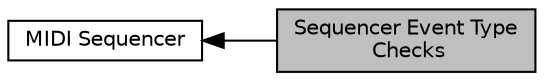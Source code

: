 digraph "Sequencer Event Type Checks"
{
  edge [fontname="Helvetica",fontsize="10",labelfontname="Helvetica",labelfontsize="10"];
  node [fontname="Helvetica",fontsize="10",shape=record];
  rankdir=LR;
  Node0 [label="Sequencer Event Type\l Checks",height=0.2,width=0.4,color="black", fillcolor="grey75", style="filled", fontcolor="black"];
  Node1 [label="MIDI Sequencer",height=0.2,width=0.4,color="black", fillcolor="white", style="filled",URL="$group___sequencer.html"];
  Node1->Node0 [shape=plaintext, dir="back", style="solid"];
}
